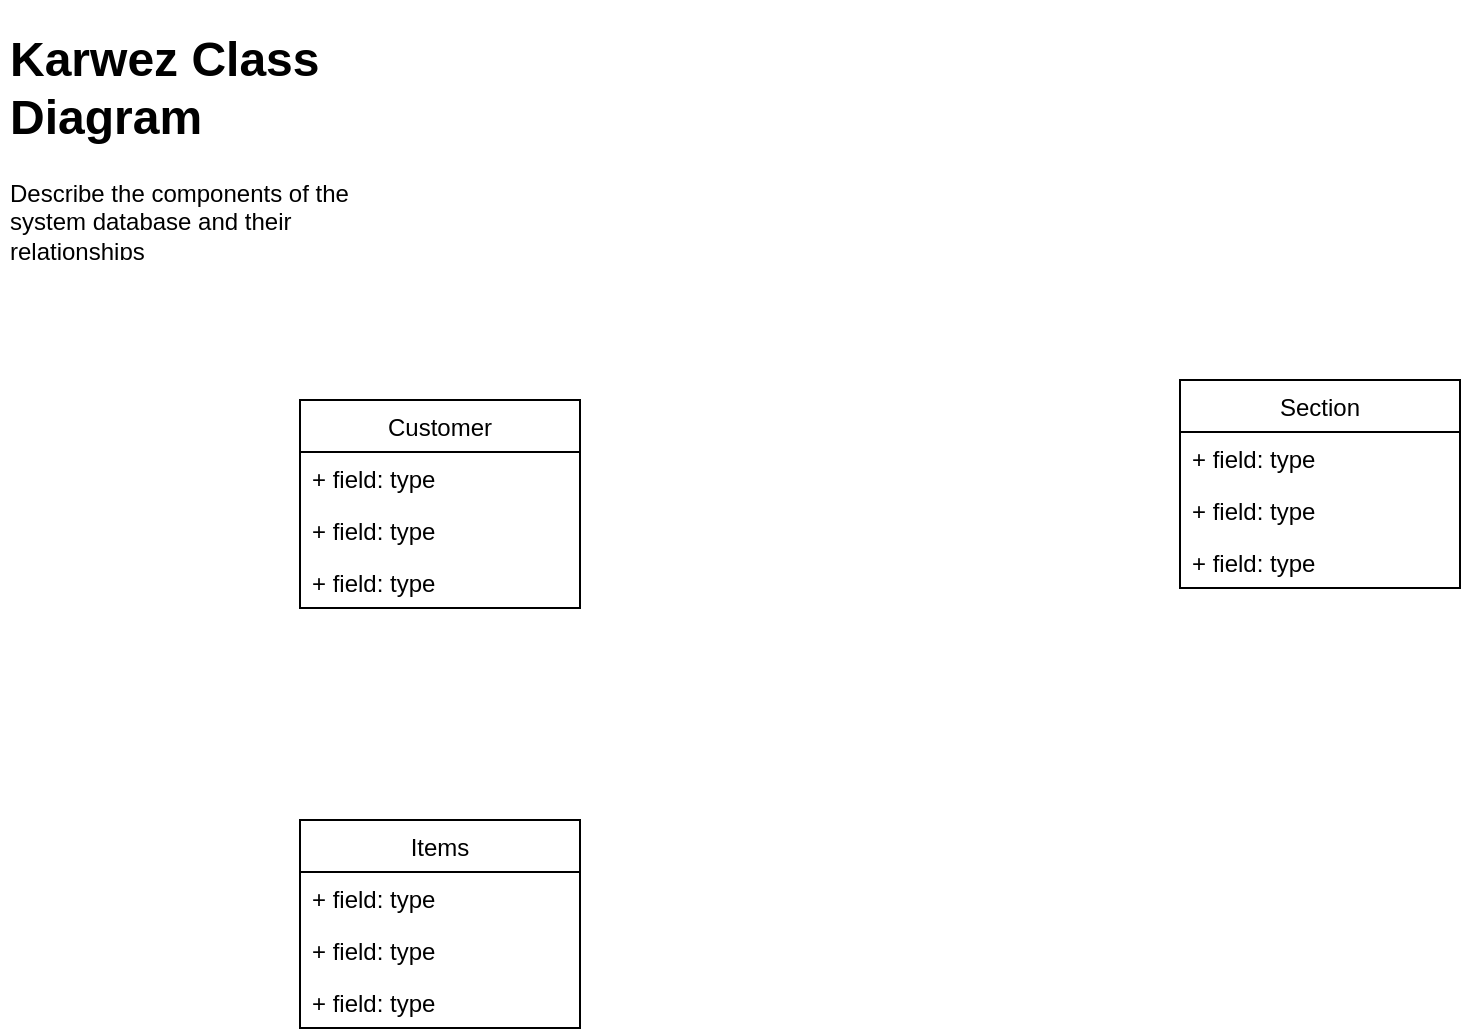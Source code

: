 <mxfile version="13.10.4" type="github">
  <diagram id="C5RBs43oDa-KdzZeNtuy" name="Page-1">
    <mxGraphModel dx="2596" dy="611" grid="1" gridSize="10" guides="1" tooltips="1" connect="1" arrows="1" fold="1" page="1" pageScale="1" pageWidth="827" pageHeight="1169" math="0" shadow="0">
      <root>
        <mxCell id="WIyWlLk6GJQsqaUBKTNV-0" />
        <mxCell id="WIyWlLk6GJQsqaUBKTNV-1" parent="WIyWlLk6GJQsqaUBKTNV-0" />
        <mxCell id="R-5NjKMA9Ddqh2on3BxO-1" value="&lt;h1&gt;Karwez Class Diagram&lt;br&gt;&lt;/h1&gt;&lt;p&gt;Describe the components of the system database and their relationships&lt;br&gt;&lt;/p&gt;" style="text;html=1;strokeColor=none;fillColor=none;spacing=5;spacingTop=-20;whiteSpace=wrap;overflow=hidden;rounded=0;" vertex="1" parent="WIyWlLk6GJQsqaUBKTNV-1">
          <mxGeometry x="-900" y="10" width="190" height="120" as="geometry" />
        </mxCell>
        <mxCell id="R-5NjKMA9Ddqh2on3BxO-2" value="Customer" style="swimlane;fontStyle=0;childLayout=stackLayout;horizontal=1;startSize=26;fillColor=none;horizontalStack=0;resizeParent=1;resizeParentMax=0;resizeLast=0;collapsible=1;marginBottom=0;" vertex="1" parent="WIyWlLk6GJQsqaUBKTNV-1">
          <mxGeometry x="-750" y="200" width="140" height="104" as="geometry" />
        </mxCell>
        <mxCell id="R-5NjKMA9Ddqh2on3BxO-3" value="+ field: type" style="text;strokeColor=none;fillColor=none;align=left;verticalAlign=top;spacingLeft=4;spacingRight=4;overflow=hidden;rotatable=0;points=[[0,0.5],[1,0.5]];portConstraint=eastwest;" vertex="1" parent="R-5NjKMA9Ddqh2on3BxO-2">
          <mxGeometry y="26" width="140" height="26" as="geometry" />
        </mxCell>
        <mxCell id="R-5NjKMA9Ddqh2on3BxO-4" value="+ field: type" style="text;strokeColor=none;fillColor=none;align=left;verticalAlign=top;spacingLeft=4;spacingRight=4;overflow=hidden;rotatable=0;points=[[0,0.5],[1,0.5]];portConstraint=eastwest;" vertex="1" parent="R-5NjKMA9Ddqh2on3BxO-2">
          <mxGeometry y="52" width="140" height="26" as="geometry" />
        </mxCell>
        <mxCell id="R-5NjKMA9Ddqh2on3BxO-5" value="+ field: type" style="text;strokeColor=none;fillColor=none;align=left;verticalAlign=top;spacingLeft=4;spacingRight=4;overflow=hidden;rotatable=0;points=[[0,0.5],[1,0.5]];portConstraint=eastwest;" vertex="1" parent="R-5NjKMA9Ddqh2on3BxO-2">
          <mxGeometry y="78" width="140" height="26" as="geometry" />
        </mxCell>
        <mxCell id="R-5NjKMA9Ddqh2on3BxO-6" value="Items" style="swimlane;fontStyle=0;childLayout=stackLayout;horizontal=1;startSize=26;fillColor=none;horizontalStack=0;resizeParent=1;resizeParentMax=0;resizeLast=0;collapsible=1;marginBottom=0;" vertex="1" parent="WIyWlLk6GJQsqaUBKTNV-1">
          <mxGeometry x="-750" y="410" width="140" height="104" as="geometry" />
        </mxCell>
        <mxCell id="R-5NjKMA9Ddqh2on3BxO-7" value="+ field: type" style="text;strokeColor=none;fillColor=none;align=left;verticalAlign=top;spacingLeft=4;spacingRight=4;overflow=hidden;rotatable=0;points=[[0,0.5],[1,0.5]];portConstraint=eastwest;" vertex="1" parent="R-5NjKMA9Ddqh2on3BxO-6">
          <mxGeometry y="26" width="140" height="26" as="geometry" />
        </mxCell>
        <mxCell id="R-5NjKMA9Ddqh2on3BxO-8" value="+ field: type" style="text;strokeColor=none;fillColor=none;align=left;verticalAlign=top;spacingLeft=4;spacingRight=4;overflow=hidden;rotatable=0;points=[[0,0.5],[1,0.5]];portConstraint=eastwest;" vertex="1" parent="R-5NjKMA9Ddqh2on3BxO-6">
          <mxGeometry y="52" width="140" height="26" as="geometry" />
        </mxCell>
        <mxCell id="R-5NjKMA9Ddqh2on3BxO-9" value="+ field: type" style="text;strokeColor=none;fillColor=none;align=left;verticalAlign=top;spacingLeft=4;spacingRight=4;overflow=hidden;rotatable=0;points=[[0,0.5],[1,0.5]];portConstraint=eastwest;" vertex="1" parent="R-5NjKMA9Ddqh2on3BxO-6">
          <mxGeometry y="78" width="140" height="26" as="geometry" />
        </mxCell>
        <mxCell id="R-5NjKMA9Ddqh2on3BxO-10" value="Section" style="swimlane;fontStyle=0;childLayout=stackLayout;horizontal=1;startSize=26;fillColor=none;horizontalStack=0;resizeParent=1;resizeParentMax=0;resizeLast=0;collapsible=1;marginBottom=0;" vertex="1" parent="WIyWlLk6GJQsqaUBKTNV-1">
          <mxGeometry x="-310" y="190" width="140" height="104" as="geometry" />
        </mxCell>
        <mxCell id="R-5NjKMA9Ddqh2on3BxO-11" value="+ field: type" style="text;strokeColor=none;fillColor=none;align=left;verticalAlign=top;spacingLeft=4;spacingRight=4;overflow=hidden;rotatable=0;points=[[0,0.5],[1,0.5]];portConstraint=eastwest;" vertex="1" parent="R-5NjKMA9Ddqh2on3BxO-10">
          <mxGeometry y="26" width="140" height="26" as="geometry" />
        </mxCell>
        <mxCell id="R-5NjKMA9Ddqh2on3BxO-12" value="+ field: type" style="text;strokeColor=none;fillColor=none;align=left;verticalAlign=top;spacingLeft=4;spacingRight=4;overflow=hidden;rotatable=0;points=[[0,0.5],[1,0.5]];portConstraint=eastwest;" vertex="1" parent="R-5NjKMA9Ddqh2on3BxO-10">
          <mxGeometry y="52" width="140" height="26" as="geometry" />
        </mxCell>
        <mxCell id="R-5NjKMA9Ddqh2on3BxO-13" value="+ field: type" style="text;strokeColor=none;fillColor=none;align=left;verticalAlign=top;spacingLeft=4;spacingRight=4;overflow=hidden;rotatable=0;points=[[0,0.5],[1,0.5]];portConstraint=eastwest;" vertex="1" parent="R-5NjKMA9Ddqh2on3BxO-10">
          <mxGeometry y="78" width="140" height="26" as="geometry" />
        </mxCell>
      </root>
    </mxGraphModel>
  </diagram>
</mxfile>
